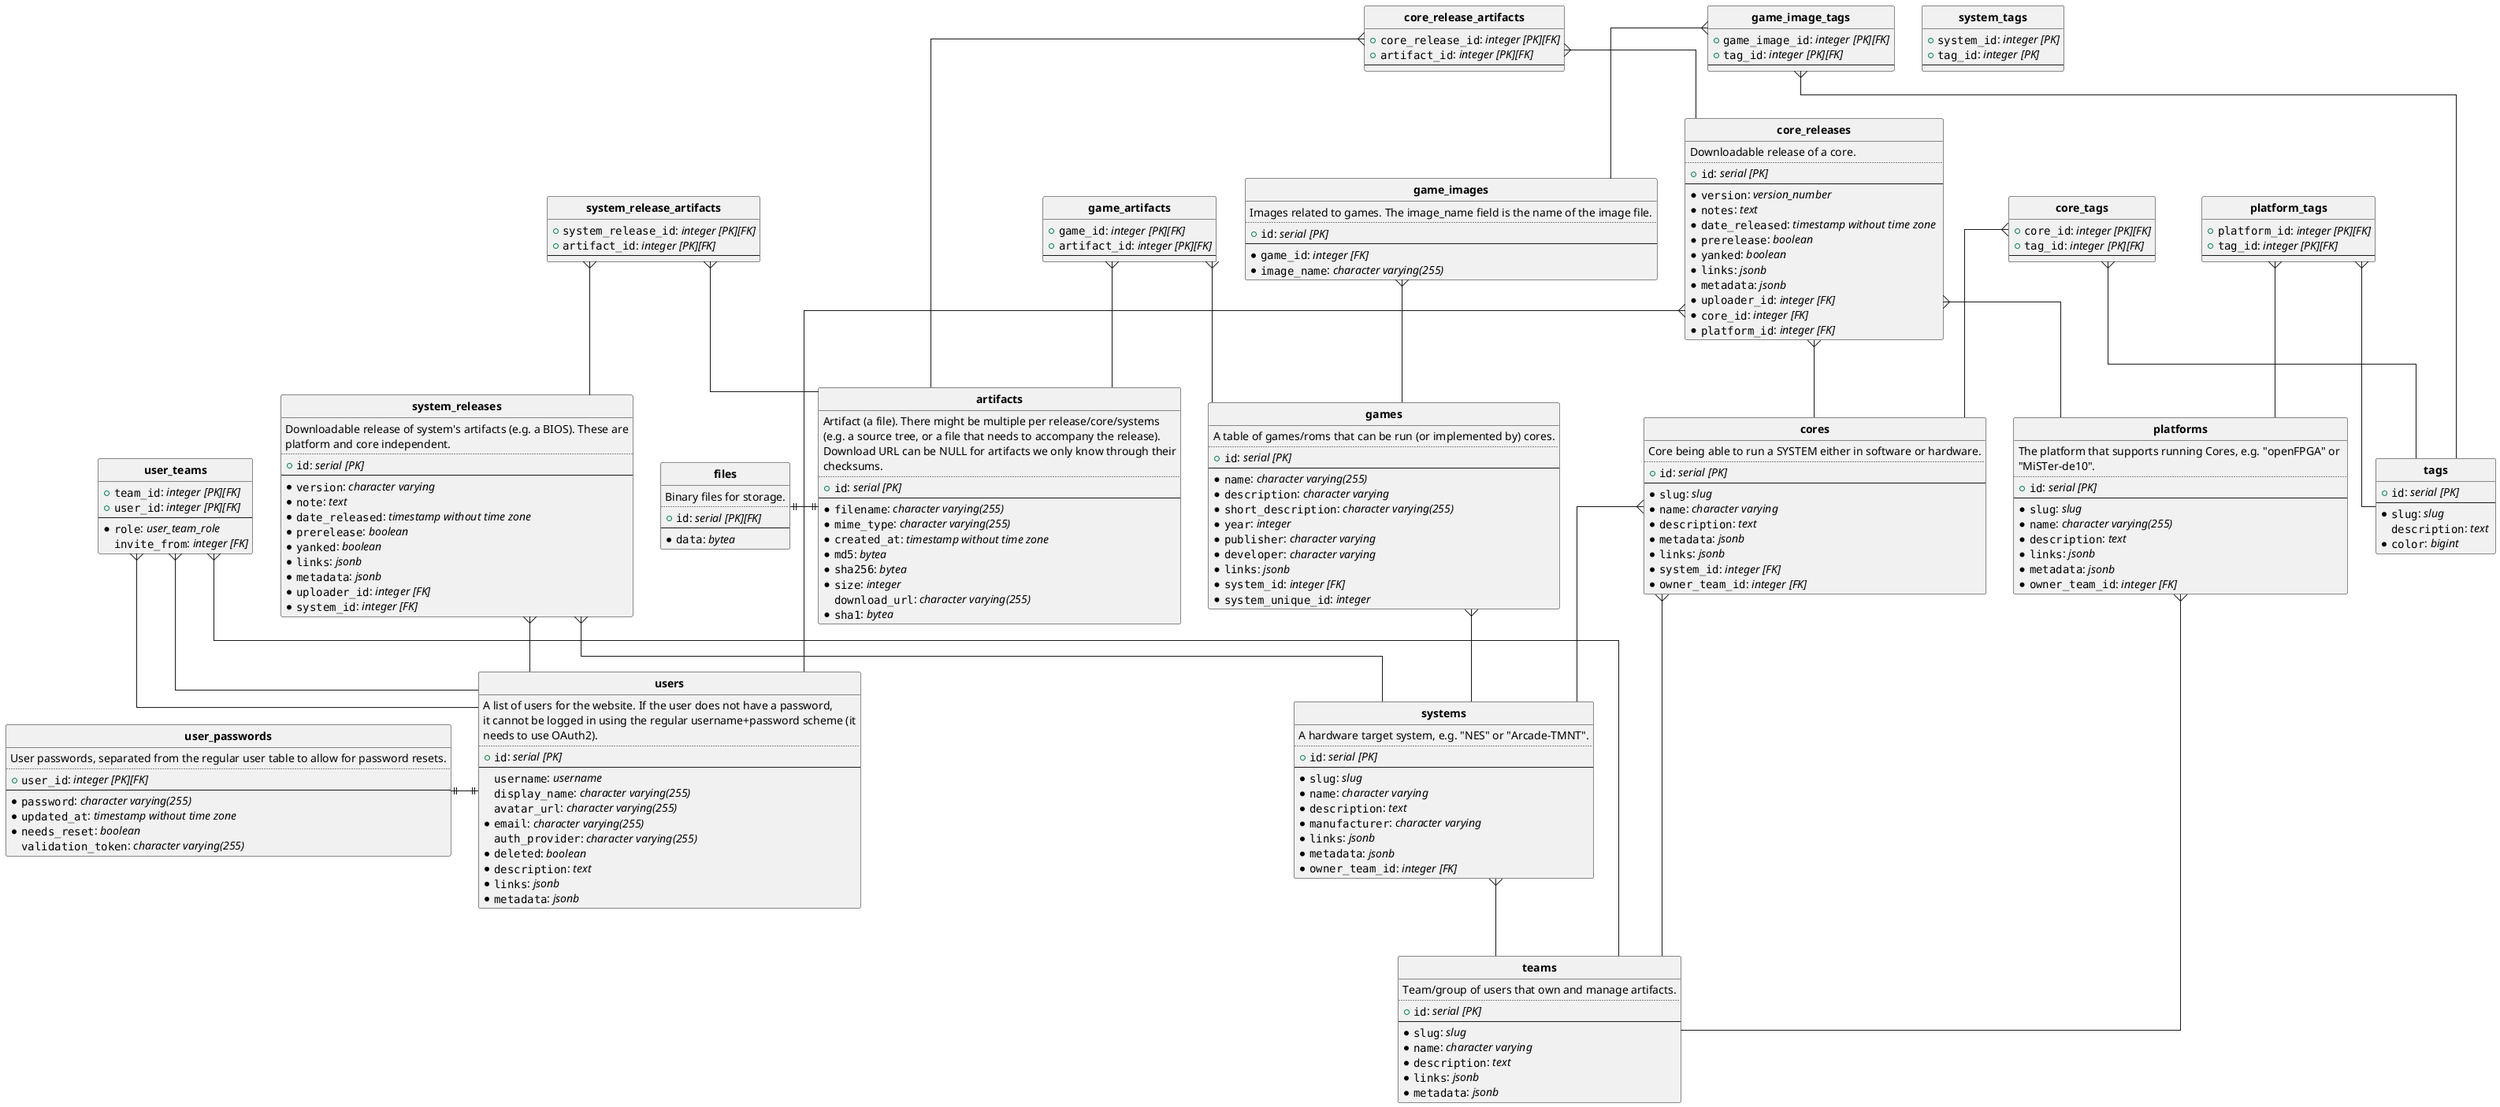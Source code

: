 @startuml
hide circle
skinparam linetype ortho

entity "**artifacts**" {
  Artifact (a file). There might be multiple per release/core/systems\n(e.g. a source tree, or a file that needs to accompany the release).\nDownload URL can be NULL for artifacts we only know through their\nchecksums.
  ..
  + ""id"": //serial [PK]//
  --
  *""filename"": //character varying(255) //
  *""mime_type"": //character varying(255) //
  *""created_at"": //timestamp without time zone //
  *""md5"": //bytea //
  *""sha256"": //bytea //
  *""size"": //integer //
  ""download_url"": //character varying(255) //
  *""sha1"": //bytea //
}

entity "**core_release_artifacts**" {
  + ""core_release_id"": //integer [PK][FK]//
  + ""artifact_id"": //integer [PK][FK]//
  --
}

entity "**core_releases**" {
  Downloadable release of a core.
  ..
  + ""id"": //serial [PK]//
  --
  *""version"": //version_number //
  *""notes"": //text //
  *""date_released"": //timestamp without time zone //
  *""prerelease"": //boolean //
  *""yanked"": //boolean //
  *""links"": //jsonb //
  *""metadata"": //jsonb //
  *""uploader_id"": //integer [FK]//
  *""core_id"": //integer [FK]//
  *""platform_id"": //integer [FK]//
}

entity "**core_tags**" {
  + ""core_id"": //integer [PK][FK]//
  + ""tag_id"": //integer [PK][FK]//
  --
}

entity "**cores**" {
  Core being able to run a SYSTEM either in software or hardware.
  ..
  + ""id"": //serial [PK]//
  --
  *""slug"": //slug //
  *""name"": //character varying //
  *""description"": //text //
  *""metadata"": //jsonb //
  *""links"": //jsonb //
  *""system_id"": //integer [FK]//
  *""owner_team_id"": //integer [FK]//
}

entity "**files**" {
  Binary files for storage.
  ..
  + ""id"": //serial [PK][FK]//
  --
  *""data"": //bytea //
}

entity "**game_artifacts**" {
  + ""game_id"": //integer [PK][FK]//
  + ""artifact_id"": //integer [PK][FK]//
  --
}

entity "**game_image_tags**" {
  + ""game_image_id"": //integer [PK][FK]//
  + ""tag_id"": //integer [PK][FK]//
  --
}

entity "**game_images**" {
  Images related to games. The image_name field is the name of the image file.
  ..
  + ""id"": //serial [PK]//
  --
  *""game_id"": //integer [FK]//
  *""image_name"": //character varying(255) //
}

entity "**games**" {
  A table of games/roms that can be run (or implemented by) cores.
  ..
  + ""id"": //serial [PK]//
  --
  *""name"": //character varying(255) //
  *""description"": //character varying //
  *""short_description"": //character varying(255) //
  *""year"": //integer //
  *""publisher"": //character varying //
  *""developer"": //character varying //
  *""links"": //jsonb //
  *""system_id"": //integer [FK]//
  *""system_unique_id"": //integer //
}

entity "**platform_tags**" {
  + ""platform_id"": //integer [PK][FK]//
  + ""tag_id"": //integer [PK][FK]//
  --
}

entity "**platforms**" {
  The platform that supports running Cores, e.g. &#34;openFPGA&#34; or \n&#34;MiSTer-de10&#34;.
  ..
  + ""id"": //serial [PK]//
  --
  *""slug"": //slug //
  *""name"": //character varying(255) //
  *""description"": //text //
  *""links"": //jsonb //
  *""metadata"": //jsonb //
  *""owner_team_id"": //integer [FK]//
}

entity "**system_release_artifacts**" {
  + ""system_release_id"": //integer [PK][FK]//
  + ""artifact_id"": //integer [PK][FK]//
  --
}

entity "**system_releases**" {
  Downloadable release of system&#39;s artifacts (e.g. a BIOS). These are\nplatform and core independent.
  ..
  + ""id"": //serial [PK]//
  --
  *""version"": //character varying //
  *""note"": //text //
  *""date_released"": //timestamp without time zone //
  *""prerelease"": //boolean //
  *""yanked"": //boolean //
  *""links"": //jsonb //
  *""metadata"": //jsonb //
  *""uploader_id"": //integer [FK]//
  *""system_id"": //integer [FK]//
}

entity "**system_tags**" {
  + ""system_id"": //integer [PK]//
  + ""tag_id"": //integer [PK]//
  --
}

entity "**systems**" {
  A hardware target system, e.g. &#34;NES&#34; or &#34;Arcade-TMNT&#34;.
  ..
  + ""id"": //serial [PK]//
  --
  *""slug"": //slug //
  *""name"": //character varying //
  *""description"": //text //
  *""manufacturer"": //character varying //
  *""links"": //jsonb //
  *""metadata"": //jsonb //
  *""owner_team_id"": //integer [FK]//
}

entity "**tags**" {
  + ""id"": //serial [PK]//
  --
  *""slug"": //slug //
  ""description"": //text //
  *""color"": //bigint //
}

entity "**teams**" {
  Team/group of users that own and manage artifacts.
  ..
  + ""id"": //serial [PK]//
  --
  *""slug"": //slug //
  *""name"": //character varying //
  *""description"": //text //
  *""links"": //jsonb //
  *""metadata"": //jsonb //
}

entity "**user_passwords**" {
  User passwords, separated from the regular user table to allow for password resets.
  ..
  + ""user_id"": //integer [PK][FK]//
  --
  *""password"": //character varying(255) //
  *""updated_at"": //timestamp without time zone //
  *""needs_reset"": //boolean //
  ""validation_token"": //character varying(255) //
}

entity "**user_teams**" {
  + ""team_id"": //integer [PK][FK]//
  + ""user_id"": //integer [PK][FK]//
  --
  *""role"": //user_team_role //
  ""invite_from"": //integer [FK]//
}

entity "**users**" {
  A list of users for the website. If the user does not have a password,\nit cannot be logged in using the regular username&#43;password scheme (it\nneeds to use OAuth2).
  ..
  + ""id"": //serial [PK]//
  --
  ""username"": //username //
  ""display_name"": //character varying(255) //
  ""avatar_url"": //character varying(255) //
  *""email"": //character varying(255) //
  ""auth_provider"": //character varying(255) //
  *""deleted"": //boolean //
  *""description"": //text //
  *""links"": //jsonb //
  *""metadata"": //jsonb //
}

"**core_release_artifacts**"   }--  "**artifacts**"

"**core_release_artifacts**"   }--  "**core_releases**"

"**core_releases**"   }--  "**cores**"

"**core_releases**"   }--  "**platforms**"

"**core_releases**"   }--  "**users**"

"**core_tags**"   }--  "**cores**"

"**core_tags**"   }--  "**tags**"

"**cores**"   }--  "**teams**"

"**cores**"   }--  "**systems**"

"**files**"  ||-||  "**artifacts**"

"**game_artifacts**"   }--  "**artifacts**"

"**game_artifacts**"   }--  "**games**"

"**game_image_tags**"   }--  "**game_images**"

"**game_image_tags**"   }--  "**tags**"

"**game_images**"   }--  "**games**"

"**games**"   }--  "**systems**"

"**platform_tags**"   }--  "**platforms**"

"**platform_tags**"   }--  "**tags**"

"**platforms**"   }--  "**teams**"

"**system_release_artifacts**"   }--  "**artifacts**"

"**system_release_artifacts**"   }--  "**system_releases**"

"**system_releases**"   }--  "**systems**"

"**system_releases**"   }--  "**users**"

"**systems**"   }--  "**teams**"

"**user_passwords**"  ||-||  "**users**"

"**user_teams**"   }--  "**users**"

"**user_teams**"   }--  "**teams**"

"**user_teams**"   }--  "**users**"
@enduml

